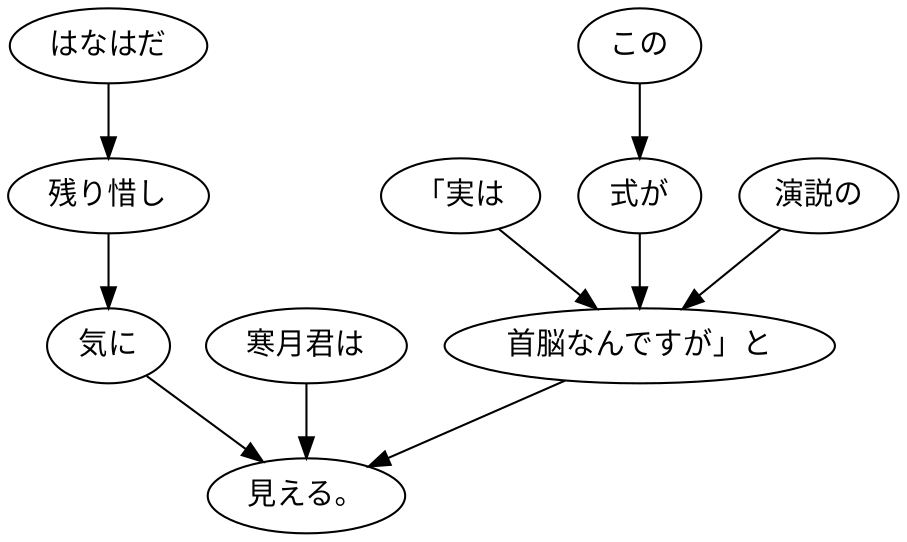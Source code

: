 digraph graph1521 {
	node0 [label="「実は"];
	node1 [label="この"];
	node2 [label="式が"];
	node3 [label="演説の"];
	node4 [label="首脳なんですが」と"];
	node5 [label="寒月君は"];
	node6 [label="はなはだ"];
	node7 [label="残り惜し"];
	node8 [label="気に"];
	node9 [label="見える。"];
	node0 -> node4;
	node1 -> node2;
	node2 -> node4;
	node3 -> node4;
	node4 -> node9;
	node5 -> node9;
	node6 -> node7;
	node7 -> node8;
	node8 -> node9;
}
